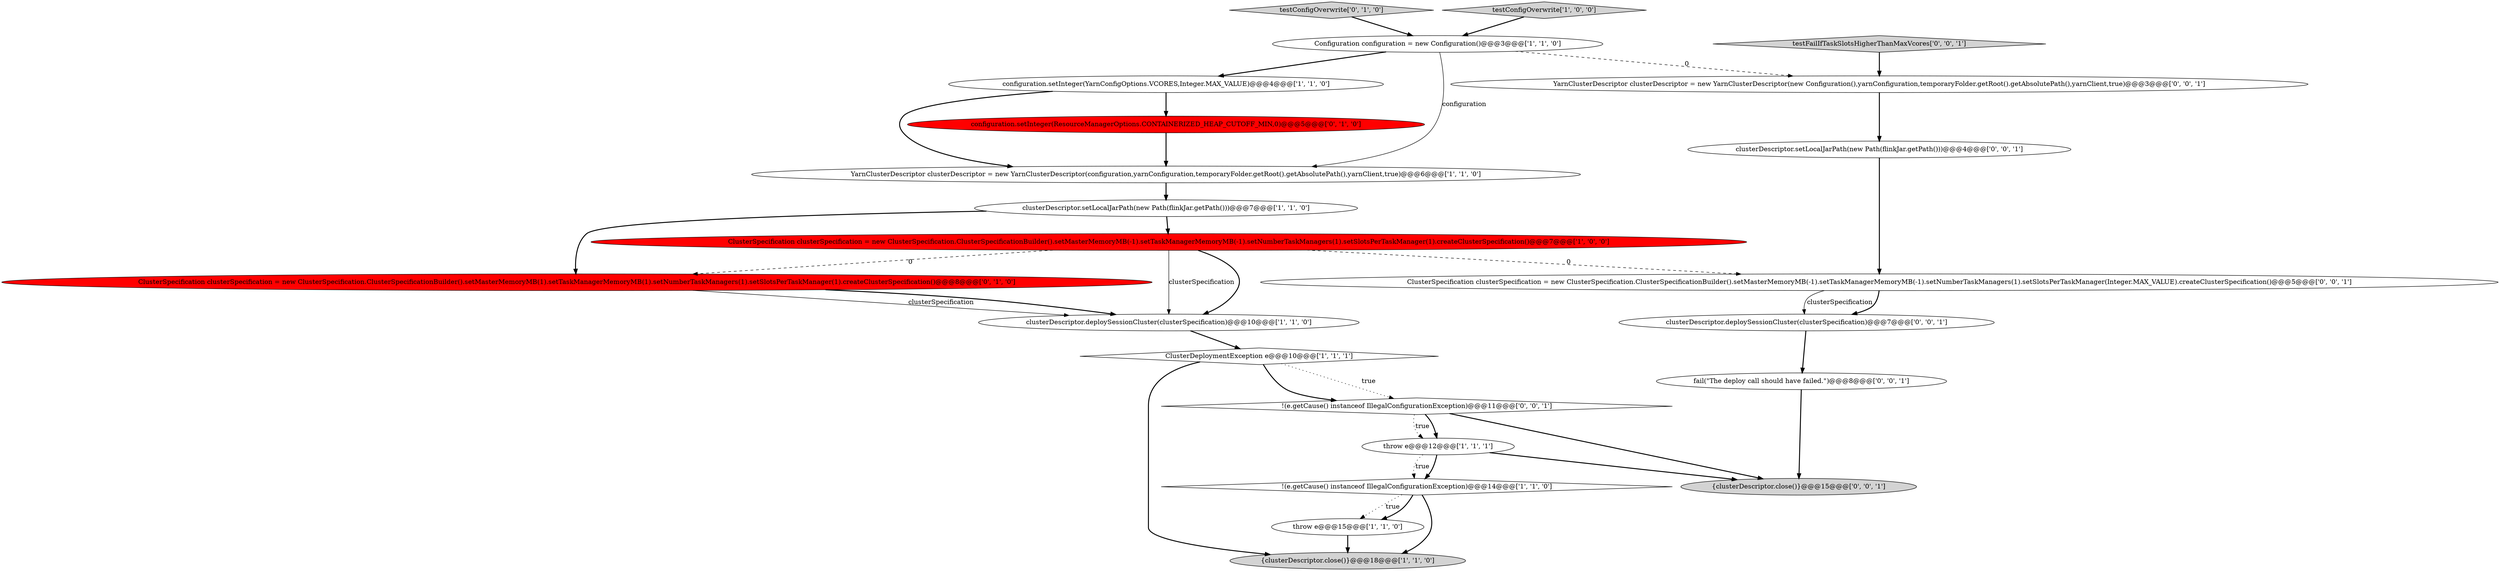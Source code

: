 digraph {
20 [style = filled, label = "!(e.getCause() instanceof IllegalConfigurationException)@@@11@@@['0', '0', '1']", fillcolor = white, shape = diamond image = "AAA0AAABBB3BBB"];
17 [style = filled, label = "ClusterSpecification clusterSpecification = new ClusterSpecification.ClusterSpecificationBuilder().setMasterMemoryMB(-1).setTaskManagerMemoryMB(-1).setNumberTaskManagers(1).setSlotsPerTaskManager(Integer.MAX_VALUE).createClusterSpecification()@@@5@@@['0', '0', '1']", fillcolor = white, shape = ellipse image = "AAA0AAABBB3BBB"];
8 [style = filled, label = "!(e.getCause() instanceof IllegalConfigurationException)@@@14@@@['1', '1', '0']", fillcolor = white, shape = diamond image = "AAA0AAABBB1BBB"];
21 [style = filled, label = "clusterDescriptor.setLocalJarPath(new Path(flinkJar.getPath()))@@@4@@@['0', '0', '1']", fillcolor = white, shape = ellipse image = "AAA0AAABBB3BBB"];
11 [style = filled, label = "{clusterDescriptor.close()}@@@18@@@['1', '1', '0']", fillcolor = lightgray, shape = ellipse image = "AAA0AAABBB1BBB"];
19 [style = filled, label = "{clusterDescriptor.close()}@@@15@@@['0', '0', '1']", fillcolor = lightgray, shape = ellipse image = "AAA0AAABBB3BBB"];
0 [style = filled, label = "configuration.setInteger(YarnConfigOptions.VCORES,Integer.MAX_VALUE)@@@4@@@['1', '1', '0']", fillcolor = white, shape = ellipse image = "AAA0AAABBB1BBB"];
2 [style = filled, label = "YarnClusterDescriptor clusterDescriptor = new YarnClusterDescriptor(configuration,yarnConfiguration,temporaryFolder.getRoot().getAbsolutePath(),yarnClient,true)@@@6@@@['1', '1', '0']", fillcolor = white, shape = ellipse image = "AAA0AAABBB1BBB"];
13 [style = filled, label = "configuration.setInteger(ResourceManagerOptions.CONTAINERIZED_HEAP_CUTOFF_MIN,0)@@@5@@@['0', '1', '0']", fillcolor = red, shape = ellipse image = "AAA1AAABBB2BBB"];
3 [style = filled, label = "ClusterSpecification clusterSpecification = new ClusterSpecification.ClusterSpecificationBuilder().setMasterMemoryMB(-1).setTaskManagerMemoryMB(-1).setNumberTaskManagers(1).setSlotsPerTaskManager(1).createClusterSpecification()@@@7@@@['1', '0', '0']", fillcolor = red, shape = ellipse image = "AAA1AAABBB1BBB"];
10 [style = filled, label = "ClusterDeploymentException e@@@10@@@['1', '1', '1']", fillcolor = white, shape = diamond image = "AAA0AAABBB1BBB"];
6 [style = filled, label = "clusterDescriptor.deploySessionCluster(clusterSpecification)@@@10@@@['1', '1', '0']", fillcolor = white, shape = ellipse image = "AAA0AAABBB1BBB"];
22 [style = filled, label = "clusterDescriptor.deploySessionCluster(clusterSpecification)@@@7@@@['0', '0', '1']", fillcolor = white, shape = ellipse image = "AAA0AAABBB3BBB"];
7 [style = filled, label = "Configuration configuration = new Configuration()@@@3@@@['1', '1', '0']", fillcolor = white, shape = ellipse image = "AAA0AAABBB1BBB"];
14 [style = filled, label = "testConfigOverwrite['0', '1', '0']", fillcolor = lightgray, shape = diamond image = "AAA0AAABBB2BBB"];
1 [style = filled, label = "throw e@@@12@@@['1', '1', '1']", fillcolor = white, shape = ellipse image = "AAA0AAABBB1BBB"];
16 [style = filled, label = "YarnClusterDescriptor clusterDescriptor = new YarnClusterDescriptor(new Configuration(),yarnConfiguration,temporaryFolder.getRoot().getAbsolutePath(),yarnClient,true)@@@3@@@['0', '0', '1']", fillcolor = white, shape = ellipse image = "AAA0AAABBB3BBB"];
5 [style = filled, label = "testConfigOverwrite['1', '0', '0']", fillcolor = lightgray, shape = diamond image = "AAA0AAABBB1BBB"];
18 [style = filled, label = "fail(\"The deploy call should have failed.\")@@@8@@@['0', '0', '1']", fillcolor = white, shape = ellipse image = "AAA0AAABBB3BBB"];
4 [style = filled, label = "throw e@@@15@@@['1', '1', '0']", fillcolor = white, shape = ellipse image = "AAA0AAABBB1BBB"];
12 [style = filled, label = "ClusterSpecification clusterSpecification = new ClusterSpecification.ClusterSpecificationBuilder().setMasterMemoryMB(1).setTaskManagerMemoryMB(1).setNumberTaskManagers(1).setSlotsPerTaskManager(1).createClusterSpecification()@@@8@@@['0', '1', '0']", fillcolor = red, shape = ellipse image = "AAA1AAABBB2BBB"];
9 [style = filled, label = "clusterDescriptor.setLocalJarPath(new Path(flinkJar.getPath()))@@@7@@@['1', '1', '0']", fillcolor = white, shape = ellipse image = "AAA0AAABBB1BBB"];
15 [style = filled, label = "testFailIfTaskSlotsHigherThanMaxVcores['0', '0', '1']", fillcolor = lightgray, shape = diamond image = "AAA0AAABBB3BBB"];
3->6 [style = solid, label="clusterSpecification"];
10->20 [style = bold, label=""];
3->17 [style = dashed, label="0"];
1->8 [style = bold, label=""];
0->13 [style = bold, label=""];
7->2 [style = solid, label="configuration"];
12->6 [style = solid, label="clusterSpecification"];
7->16 [style = dashed, label="0"];
0->2 [style = bold, label=""];
18->19 [style = bold, label=""];
3->6 [style = bold, label=""];
7->0 [style = bold, label=""];
17->22 [style = solid, label="clusterSpecification"];
2->9 [style = bold, label=""];
20->1 [style = bold, label=""];
17->22 [style = bold, label=""];
15->16 [style = bold, label=""];
12->6 [style = bold, label=""];
8->4 [style = dotted, label="true"];
14->7 [style = bold, label=""];
22->18 [style = bold, label=""];
3->12 [style = dashed, label="0"];
20->1 [style = dotted, label="true"];
10->20 [style = dotted, label="true"];
16->21 [style = bold, label=""];
6->10 [style = bold, label=""];
1->8 [style = dotted, label="true"];
9->3 [style = bold, label=""];
5->7 [style = bold, label=""];
9->12 [style = bold, label=""];
8->4 [style = bold, label=""];
1->19 [style = bold, label=""];
4->11 [style = bold, label=""];
20->19 [style = bold, label=""];
8->11 [style = bold, label=""];
21->17 [style = bold, label=""];
13->2 [style = bold, label=""];
10->11 [style = bold, label=""];
}
